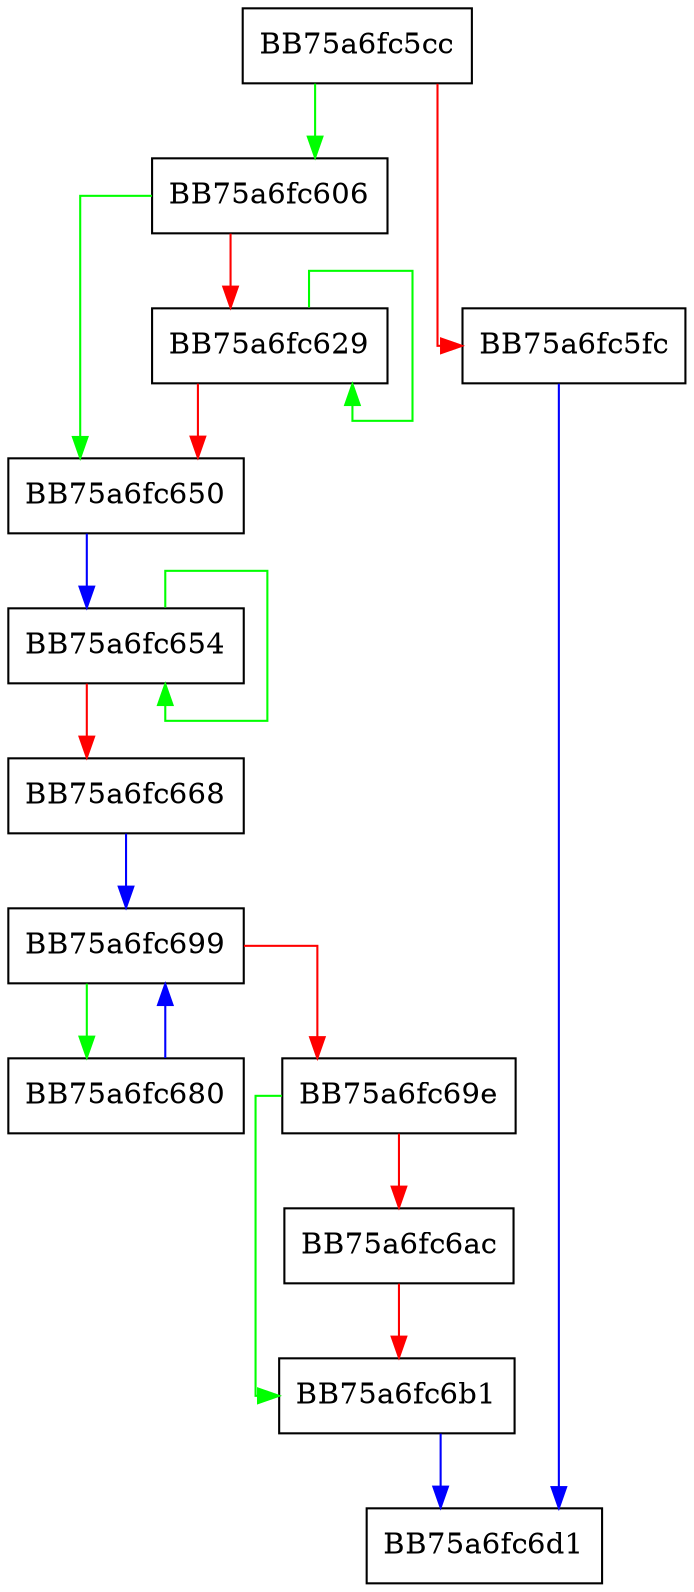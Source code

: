 digraph Decode {
  node [shape="box"];
  graph [splines=ortho];
  BB75a6fc5cc -> BB75a6fc606 [color="green"];
  BB75a6fc5cc -> BB75a6fc5fc [color="red"];
  BB75a6fc5fc -> BB75a6fc6d1 [color="blue"];
  BB75a6fc606 -> BB75a6fc650 [color="green"];
  BB75a6fc606 -> BB75a6fc629 [color="red"];
  BB75a6fc629 -> BB75a6fc629 [color="green"];
  BB75a6fc629 -> BB75a6fc650 [color="red"];
  BB75a6fc650 -> BB75a6fc654 [color="blue"];
  BB75a6fc654 -> BB75a6fc654 [color="green"];
  BB75a6fc654 -> BB75a6fc668 [color="red"];
  BB75a6fc668 -> BB75a6fc699 [color="blue"];
  BB75a6fc680 -> BB75a6fc699 [color="blue"];
  BB75a6fc699 -> BB75a6fc680 [color="green"];
  BB75a6fc699 -> BB75a6fc69e [color="red"];
  BB75a6fc69e -> BB75a6fc6b1 [color="green"];
  BB75a6fc69e -> BB75a6fc6ac [color="red"];
  BB75a6fc6ac -> BB75a6fc6b1 [color="red"];
  BB75a6fc6b1 -> BB75a6fc6d1 [color="blue"];
}